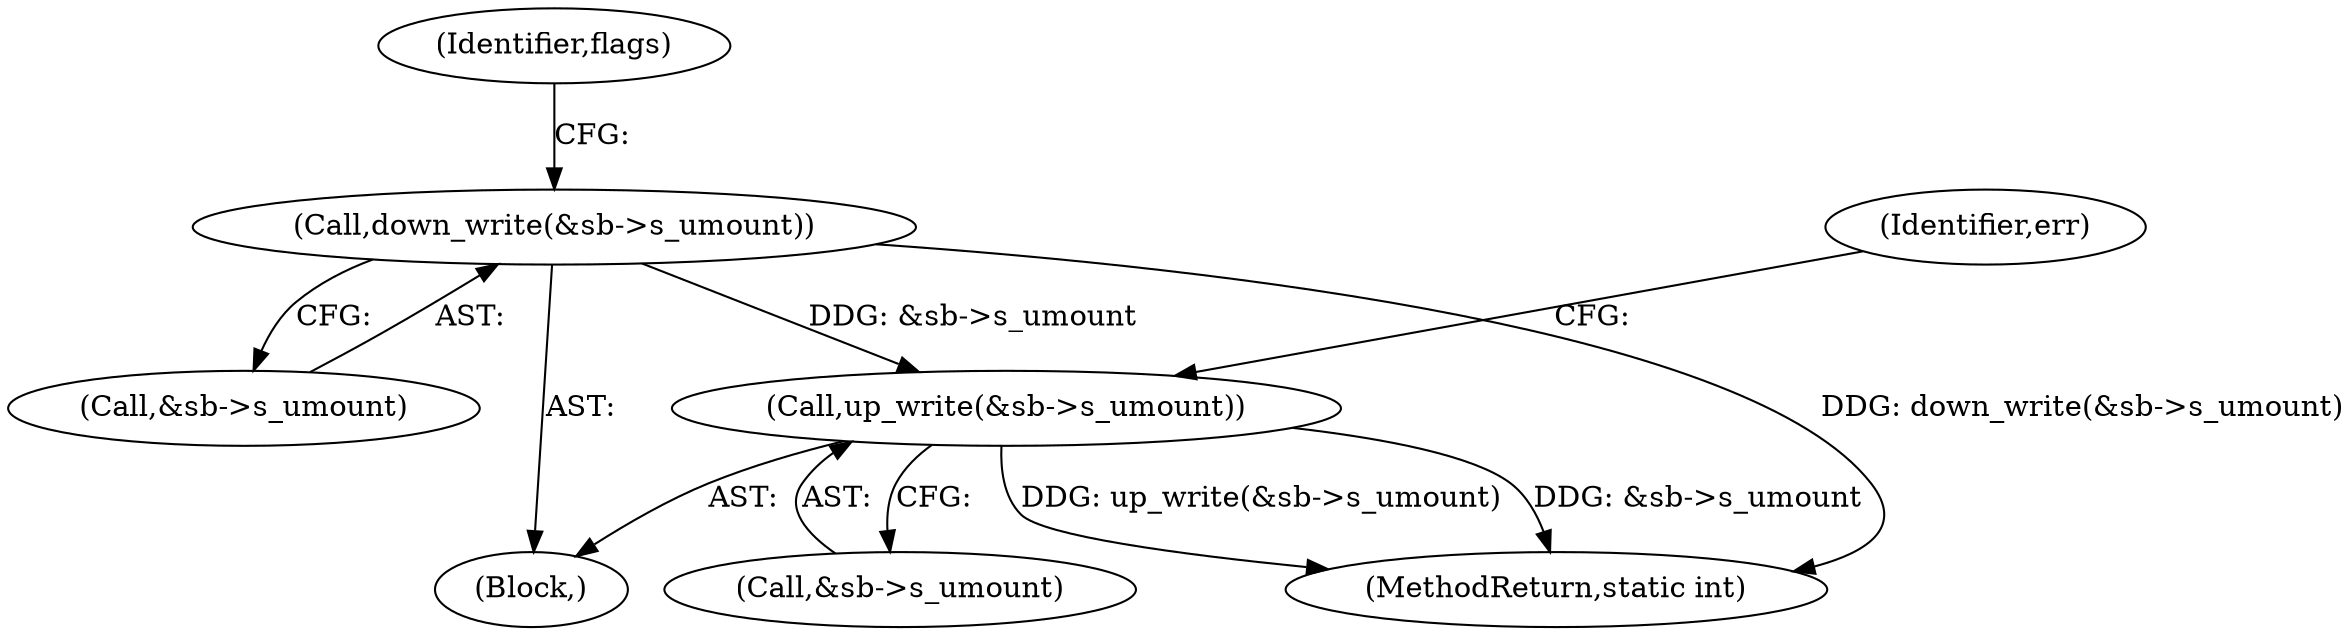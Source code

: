 digraph "0_linux_9566d6742852c527bf5af38af5cbb878dad75705_1@API" {
"1000244" [label="(Call,down_write(&sb->s_umount))"];
"1000303" [label="(Call,up_write(&sb->s_umount))"];
"1000309" [label="(Identifier,err)"];
"1000303" [label="(Call,up_write(&sb->s_umount))"];
"1000304" [label="(Call,&sb->s_umount)"];
"1000244" [label="(Call,down_write(&sb->s_umount))"];
"1000106" [label="(Block,)"];
"1000251" [label="(Identifier,flags)"];
"1000245" [label="(Call,&sb->s_umount)"];
"1000310" [label="(MethodReturn,static int)"];
"1000244" -> "1000106"  [label="AST: "];
"1000244" -> "1000245"  [label="CFG: "];
"1000245" -> "1000244"  [label="AST: "];
"1000251" -> "1000244"  [label="CFG: "];
"1000244" -> "1000310"  [label="DDG: down_write(&sb->s_umount)"];
"1000244" -> "1000303"  [label="DDG: &sb->s_umount"];
"1000303" -> "1000106"  [label="AST: "];
"1000303" -> "1000304"  [label="CFG: "];
"1000304" -> "1000303"  [label="AST: "];
"1000309" -> "1000303"  [label="CFG: "];
"1000303" -> "1000310"  [label="DDG: &sb->s_umount"];
"1000303" -> "1000310"  [label="DDG: up_write(&sb->s_umount)"];
}
